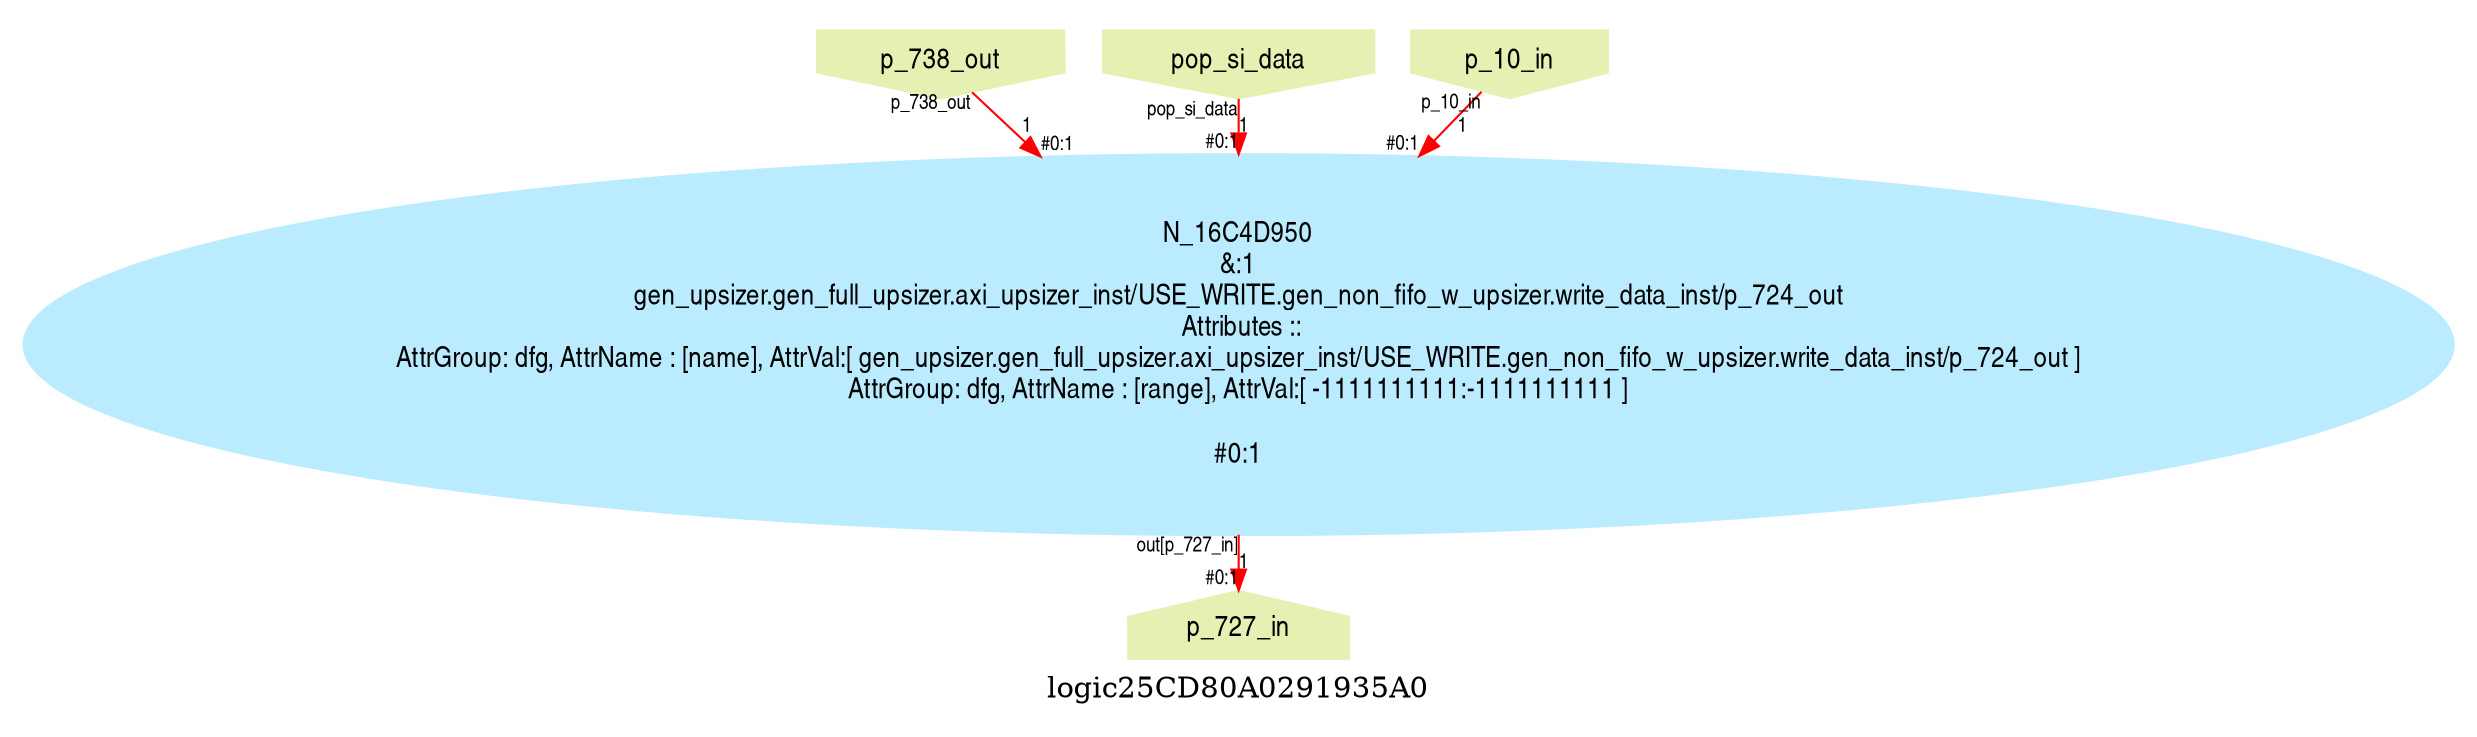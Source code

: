 digraph logic25CD80A0291935A0 {
graph [label="logic25CD80A0291935A0", margin="0.1,0.1", size="100,100", ranksep=0.1, splines=true];
node [style=filled, color="#ffee80", fontname=helveticanarrow];
edge [color="#ff0000", fontsize=10, fontname=helveticanarrow];
{ rank = source;logic25CD80A0291935A0_p_738_out [label="p_738_out", shape=invhouse, color="#e4f1b2"];
logic25CD80A0291935A0_pop_si_data [label="pop_si_data", shape=invhouse, color="#e4f1b2"];
logic25CD80A0291935A0_p_10_in [label="p_10_in", shape=invhouse, color="#e4f1b2"];
}
{ rank = sink;logic25CD80A0291935A0_p_727_in [label="p_727_in", shape=house, color="#e4f1b2"];
}
N_16C4D950 [label="N_16C4D950\n&:1\ngen_upsizer.gen_full_upsizer.axi_upsizer_inst/USE_WRITE.gen_non_fifo_w_upsizer.write_data_inst/p_724_out\n Attributes ::\nAttrGroup: dfg, AttrName : [name], AttrVal:[ gen_upsizer.gen_full_upsizer.axi_upsizer_inst/USE_WRITE.gen_non_fifo_w_upsizer.write_data_inst/p_724_out ]\nAttrGroup: dfg, AttrName : [range], AttrVal:[ -1111111111:-1111111111 ]\n\n#0:1\n", color="#bbebff"];
logic25CD80A0291935A0_p_738_out -> N_16C4D950 [label="1", taillabel=<p_738_out>, headlabel=<P_5D5B590>, headlabel=<#0:1>];
logic25CD80A0291935A0_pop_si_data -> N_16C4D950 [label="1", taillabel=<pop_si_data>, headlabel=<B>, headlabel=<#0:1>];
logic25CD80A0291935A0_p_10_in -> N_16C4D950 [label="1", taillabel=<p_10_in>, headlabel=<A>, headlabel=<#0:1>];
N_16C4D950 -> logic25CD80A0291935A0_p_727_in [label="1", taillabel=<out[p_727_in]>, headlabel=<p_727_in>, headlabel=<#0:1>];
}
